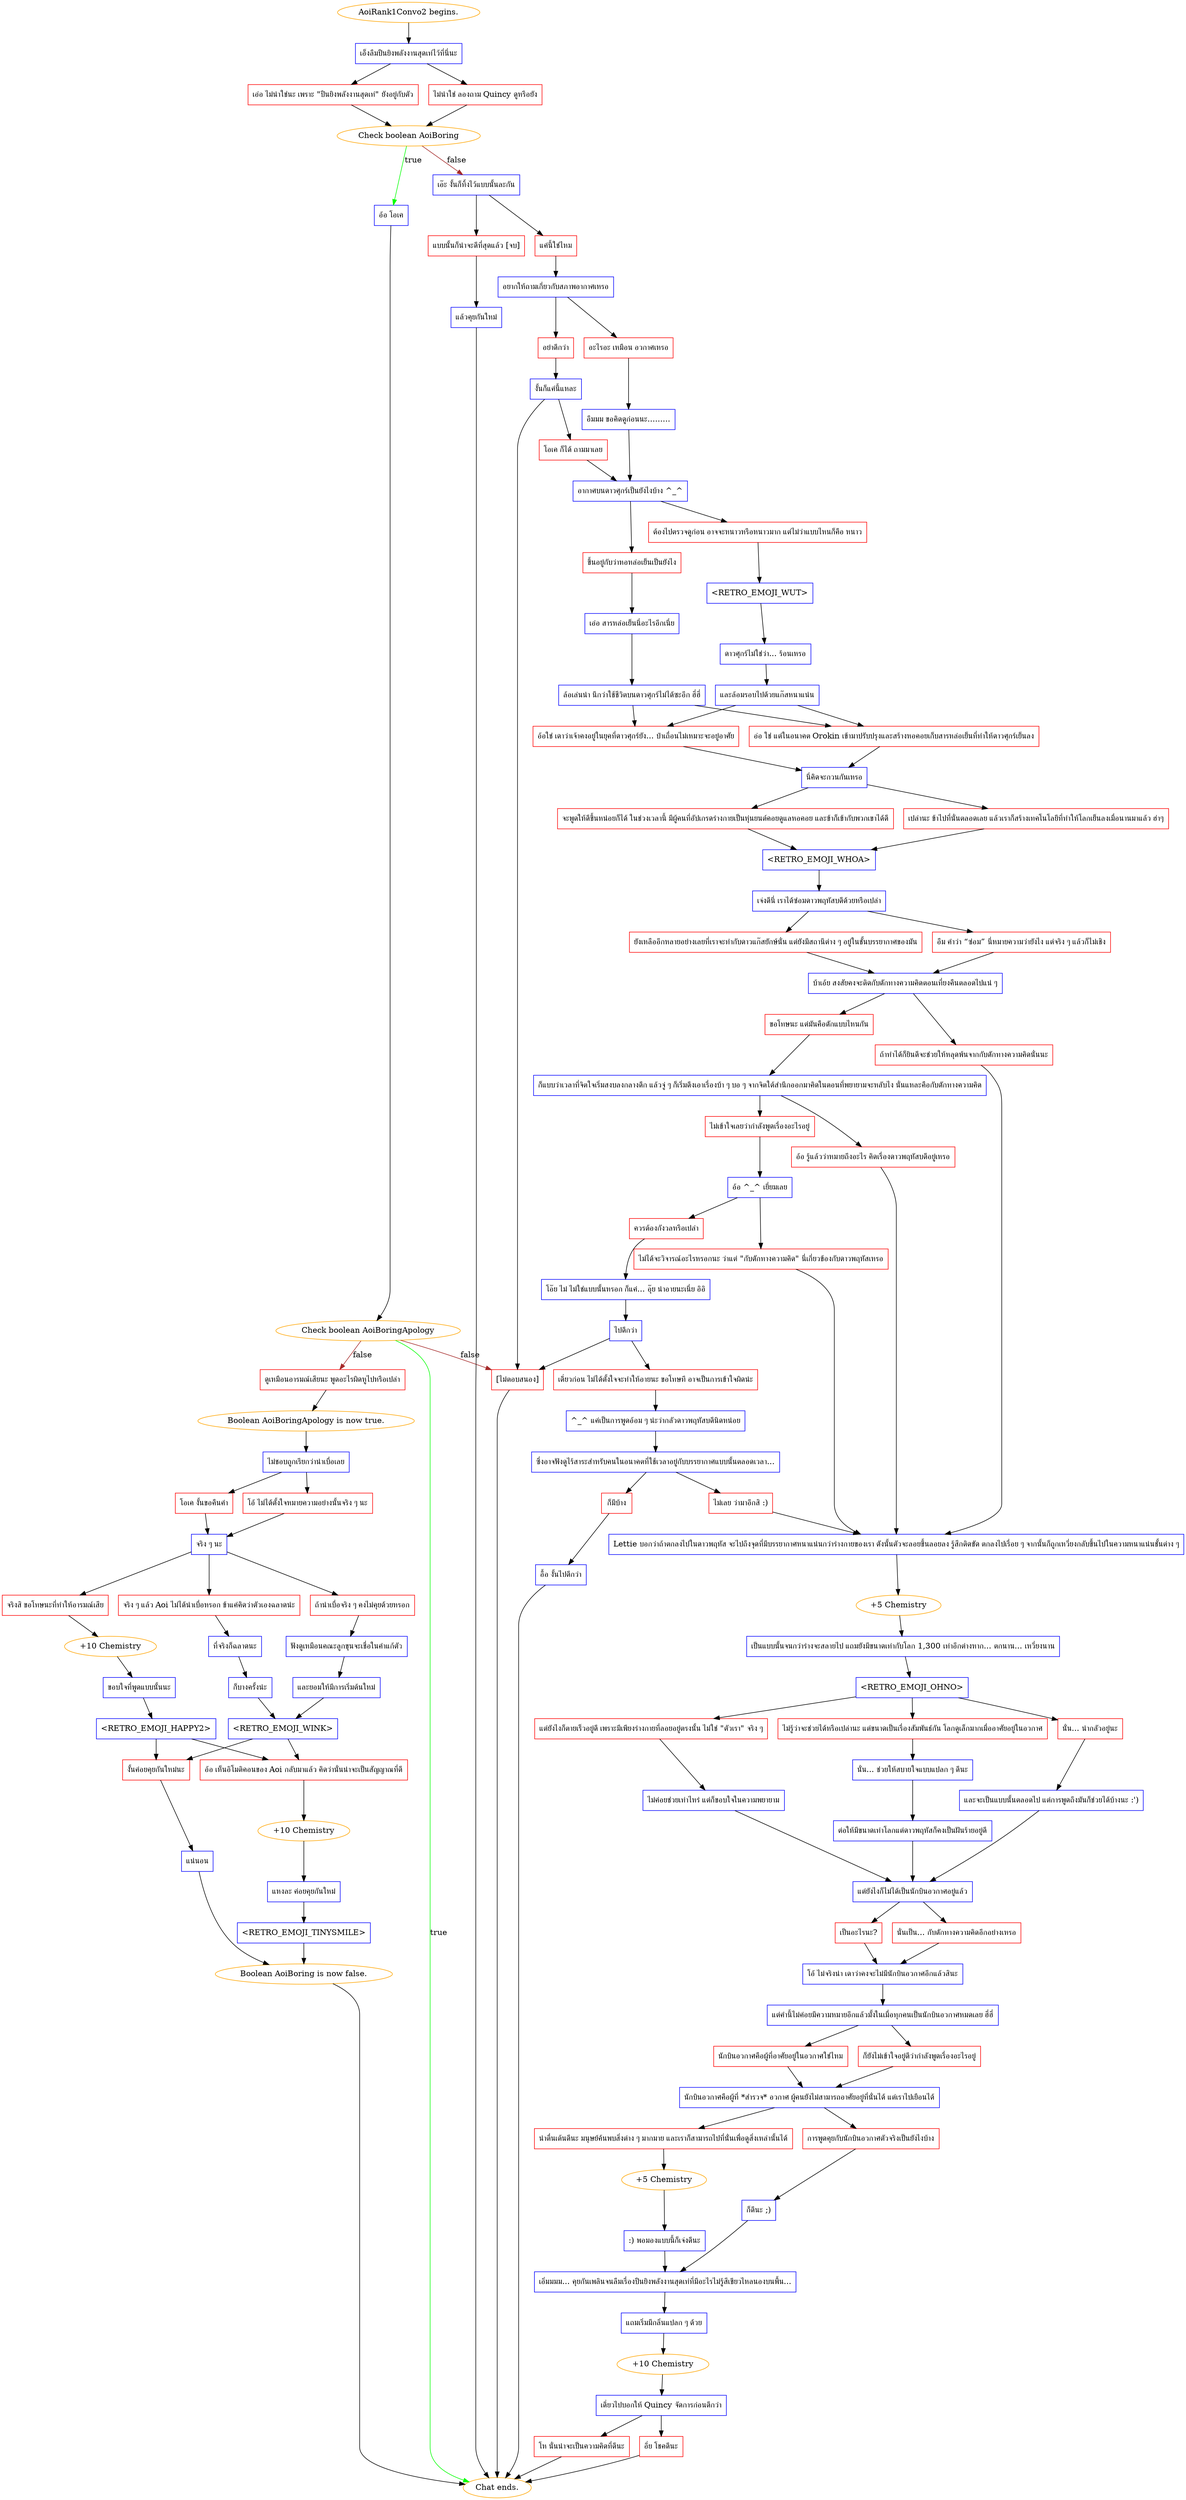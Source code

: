 digraph {
	"AoiRank1Convo2 begins." [color=orange];
		"AoiRank1Convo2 begins." -> j1909191943;
	j1909191943 [label="เอ็งลืมปืนยิงพลังงานสุดเท่ไว้ที่นี่นะ",shape=box,color=blue];
		j1909191943 -> j712550527;
		j1909191943 -> j3137726092;
	j712550527 [label="เอ่อ ไม่น่าใช่นะ เพราะ \"ปืนยิงพลังงานสุดเท่\" ยังอยู่กับตัว",shape=box,color=red];
		j712550527 -> j1717996206;
	j3137726092 [label="ไม่น่าใช่ ลองถาม Quincy ดูหรือยัง",shape=box,color=red];
		j3137726092 -> j1717996206;
	j1717996206 [label="Check boolean AoiBoring",color=orange];
		j1717996206 -> j606126353 [label=true,color=green];
		j1717996206 -> j2777816229 [label=false,color=brown];
	j606126353 [label="อ้อ โอเค",shape=box,color=blue];
		j606126353 -> j2507467571;
	j2777816229 [label="เอ๊ะ งั้นก็ทิ้งไว้แบบนั้นละกัน",shape=box,color=blue];
		j2777816229 -> j551640928;
		j2777816229 -> j758380378;
	j2507467571 [label="Check boolean AoiBoringApology",color=orange];
		j2507467571 -> "Chat ends." [label=true,color=green];
		j2507467571 -> j3883702192 [label=false,color=brown];
		j2507467571 -> j186718899 [label=false,color=brown];
	j551640928 [label="แค่นี้ใช่ไหม",shape=box,color=red];
		j551640928 -> j4272824370;
	j758380378 [label="แบบนั้นก็น่าจะดีที่สุดแล้ว [จบ]",shape=box,color=red];
		j758380378 -> j2163576478;
	"Chat ends." [color=orange];
	j3883702192 [label="ดูเหมือนอารมณ์เสียนะ พูดอะไรผิดหูไปหรือเปล่า",shape=box,color=red];
		j3883702192 -> j798088562;
	j186718899 [label="[ไม่ตอบสนอง]",shape=box,color=red];
		j186718899 -> "Chat ends.";
	j4272824370 [label="อยากให้ถามเกี่ยวกับสภาพอากาศเหรอ",shape=box,color=blue];
		j4272824370 -> j2114962271;
		j4272824370 -> j407140840;
	j2163576478 [label="แล้วคุยกันใหม่",shape=box,color=blue];
		j2163576478 -> "Chat ends.";
	j798088562 [label="Boolean AoiBoringApology is now true.",color=orange];
		j798088562 -> j192805728;
	j2114962271 [label="อะไรอะ เหมือน อวกาศเหรอ",shape=box,color=red];
		j2114962271 -> j1270972967;
	j407140840 [label="อย่าดีกว่า",shape=box,color=red];
		j407140840 -> j1667374129;
	j192805728 [label="ไม่ชอบถูกเรียกว่าน่าเบื่อเลย",shape=box,color=blue];
		j192805728 -> j3705056809;
		j192805728 -> j3804863131;
	j1270972967 [label="อืมมม ขอคิดดูก่อนนะ.........",shape=box,color=blue];
		j1270972967 -> j445590180;
	j1667374129 [label="งั้นก็แค่นี้แหละ",shape=box,color=blue];
		j1667374129 -> j1420326901;
		j1667374129 -> j186718899;
	j3705056809 [label="โอ้ ไม่ได้ตั้งใจหมายความอย่างนั้นจริง ๆ นะ",shape=box,color=red];
		j3705056809 -> j2827738867;
	j3804863131 [label="โอเค งั้นขอคืนคำ",shape=box,color=red];
		j3804863131 -> j2827738867;
	j445590180 [label="อากาศบนดาวศุกร์เป็นยังไงบ้าง ^_^",shape=box,color=blue];
		j445590180 -> j2755718939;
		j445590180 -> j3118563093;
	j1420326901 [label="โอเค ก็ได้ ถามมาเลย",shape=box,color=red];
		j1420326901 -> j445590180;
	j2827738867 [label="จริง ๆ นะ",shape=box,color=blue];
		j2827738867 -> j3074218574;
		j2827738867 -> j2338241397;
		j2827738867 -> j3278541489;
	j2755718939 [label="ขึ้นอยู่กับว่าหอหล่อเย็นเป็นยังไง",shape=box,color=red];
		j2755718939 -> j325938750;
	j3118563093 [label="ต้องไปตรวจดูก่อน อาจจะหนาวหรือหนาวมาก แต่ไม่ว่าแบบไหนก็คือ หนาว",shape=box,color=red];
		j3118563093 -> j887663436;
	j3074218574 [label="จริงสิ ขอโทษนะที่ทำให้อารมณ์เสีย",shape=box,color=red];
		j3074218574 -> j1781993413;
	j2338241397 [label="จริง ๆ แล้ว Aoi ไม่ได้น่าเบื่อหรอก ข้าแค่คิดว่าตัวเองฉลาดน่ะ",shape=box,color=red];
		j2338241397 -> j4205614918;
	j3278541489 [label="ถ้าน่าเบื่อจริง ๆ คงไม่คุยด้วยหรอก",shape=box,color=red];
		j3278541489 -> j3748977481;
	j325938750 [label="เอ่อ สารหล่อเย็นนี่อะไรอีกเนี่ย",shape=box,color=blue];
		j325938750 -> j4216711013;
	j887663436 [label="<RETRO_EMOJI_WUT>",shape=box,color=blue];
		j887663436 -> j3305373237;
	j1781993413 [label="+10 Chemistry",color=orange];
		j1781993413 -> j2027025133;
	j4205614918 [label="ที่จริงก็ฉลาดนะ",shape=box,color=blue];
		j4205614918 -> j4063841599;
	j3748977481 [label="ฟังดูเหมือนคณะลูกขุนจะเชื่อในคำแก้ตัว",shape=box,color=blue];
		j3748977481 -> j3264310691;
	j4216711013 [label="ล้อเล่นน่า นึกว่าใช้ชีวิตบนดาวศุกร์ไม่ได้ซะอีก ฮี่ฮี่",shape=box,color=blue];
		j4216711013 -> j1220974141;
		j4216711013 -> j4094810749;
	j3305373237 [label="ดาวศุกร์ไม่ใช่ว่า... ร้อนเหรอ",shape=box,color=blue];
		j3305373237 -> j66743392;
	j2027025133 [label="ขอบใจที่พูดแบบนั้นนะ",shape=box,color=blue];
		j2027025133 -> j2657560192;
	j4063841599 [label="ก็บางครั้งน่ะ",shape=box,color=blue];
		j4063841599 -> j3097585450;
	j3264310691 [label="และยอมให้มีการเริ่มต้นใหม่",shape=box,color=blue];
		j3264310691 -> j3097585450;
	j1220974141 [label="อ้อใช่ เดาว่าเจ้าคงอยู่ในยุคที่ดาวศุกร์ยัง... ป่าเถื่อนไม่เหมาะจะอยู่อาศัย",shape=box,color=red];
		j1220974141 -> j924538522;
	j4094810749 [label="อ๋อ ใช่ แต่ในอนาคต Orokin เข้ามาปรับปรุงและสร้างหอคอยเก็บสารหล่อเย็นที่ทำให้ดาวศุกร์เย็นลง",shape=box,color=red];
		j4094810749 -> j924538522;
	j66743392 [label="และล้อมรอบไปด้วยแก๊สหนาแน่น",shape=box,color=blue];
		j66743392 -> j1220974141;
		j66743392 -> j4094810749;
	j2657560192 [label="<RETRO_EMOJI_HAPPY2>",shape=box,color=blue];
		j2657560192 -> j4229167381;
		j2657560192 -> j2406173484;
	j3097585450 [label="<RETRO_EMOJI_WINK>",shape=box,color=blue];
		j3097585450 -> j4229167381;
		j3097585450 -> j2406173484;
	j924538522 [label="นี่คิดจะกวนกันเหรอ",shape=box,color=blue];
		j924538522 -> j3119444490;
		j924538522 -> j3937287711;
	j4229167381 [label="งั้นค่อยคุยกันใหม่นะ",shape=box,color=red];
		j4229167381 -> j2958166959;
	j2406173484 [label="อ้อ เห็นอิโมติคอนของ Aoi กลับมาแล้ว คิดว่านั่นน่าจะเป็นสัญญาณที่ดี",shape=box,color=red];
		j2406173484 -> j1265627593;
	j3119444490 [label="จะพูดให้ดีขึ้นหน่อยก็ได้ ในช่วงเวลานี้ มีผู้คนที่อัปเกรดร่างกายเป็นหุ่นยนต์คอยดูแลหอคอย และข้าก็เข้ากับพวกเขาได้ดี",shape=box,color=red];
		j3119444490 -> j2868314395;
	j3937287711 [label="เปล่านะ ข้าไปที่นั่นตลอดเลย แล้วเราก็สร้างเทคโนโลยีที่ทำให้โลกเย็นลงเมื่อนานมาแล้ว ฮ่าๆ",shape=box,color=red];
		j3937287711 -> j2868314395;
	j2958166959 [label="แน่นอน",shape=box,color=blue];
		j2958166959 -> j2581611291;
	j1265627593 [label="+10 Chemistry",color=orange];
		j1265627593 -> j2434722464;
	j2868314395 [label="<RETRO_EMOJI_WHOA>",shape=box,color=blue];
		j2868314395 -> j2240266221;
	j2581611291 [label="Boolean AoiBoring is now false.",color=orange];
		j2581611291 -> "Chat ends.";
	j2434722464 [label="แหงละ ค่อยคุยกันใหม่",shape=box,color=blue];
		j2434722464 -> j153386734;
	j2240266221 [label="เจ๋งดีนี่ เราได้ซ่อมดาวพฤหัสบดีด้วยหรือเปล่า",shape=box,color=blue];
		j2240266221 -> j4006356776;
		j2240266221 -> j1145392291;
	j153386734 [label="<RETRO_EMOJI_TINYSMILE>",shape=box,color=blue];
		j153386734 -> j2581611291;
	j4006356776 [label="ยังเหลืออีกหลายอย่างเลยที่เราจะทำกับดาวแก๊สยักษ์นั่น แต่ยังมีสถานีต่าง ๆ อยู่ในชั้นบรรยากาศของมัน",shape=box,color=red];
		j4006356776 -> j1881304911;
	j1145392291 [label="อืม คำว่า “ซ่อม” นี่หมายความว่ายังไง แต่จริง ๆ แล้วก็ไม่เชิง",shape=box,color=red];
		j1145392291 -> j1881304911;
	j1881304911 [label="บ้าเอ้ย สงสัยคงจะติดกับดักทางความคิดตอนเที่ยงคืนตลอดไปแน่ ๆ",shape=box,color=blue];
		j1881304911 -> j1052749218;
		j1881304911 -> j361481794;
	j1052749218 [label="ถ้าทำได้ก็ยินดีจะช่วยให้หลุดพ้นจากกับดักทางความคิดนั่นนะ",shape=box,color=red];
		j1052749218 -> j2220716112;
	j361481794 [label="ขอโทษนะ แต่มันคือดักแบบไหนกัน",shape=box,color=red];
		j361481794 -> j1203607122;
	j2220716112 [label="Lettie บอกว่าถ้าตกลงไปในดาวพฤหัส จะไปถึงจุดที่มีบรรยากาศหนาแน่นกว่าร่างกายของเรา ดังนั้นตัวจะลอยขึ้นลอยลง รู้สึกติดขัด ตกลงไปเรื่อย ๆ จากนั้นก็ถูกเหวี่ยงกลับขึ้นไปในความหนาแน่นชั้นต่าง ๆ",shape=box,color=blue];
		j2220716112 -> j2940882686;
	j1203607122 [label="ก็แบบว่าเวลาที่จิตใจเริ่มสงบลงกลางดึก แล้วจู่ ๆ ก็เริ่มดึงเอาเรื่องบ้า ๆ บอ ๆ จากจิตใต้สำนึกออกมาคิดในตอนที่พยายามจะหลับไง นั่นแหละคือกับดักทางความคิด",shape=box,color=blue];
		j1203607122 -> j814068112;
		j1203607122 -> j97359367;
	j2940882686 [label="+5 Chemistry",color=orange];
		j2940882686 -> j3166548865;
	j814068112 [label="อ้อ รู้แล้วว่าหมายถึงอะไร คิดเรื่องดาวพฤหัสบดีอยู่เหรอ",shape=box,color=red];
		j814068112 -> j2220716112;
	j97359367 [label="ไม่เข้าใจเลยว่ากำลังพูดเรื่องอะไรอยู่",shape=box,color=red];
		j97359367 -> j1223119199;
	j3166548865 [label="เป็นแบบนั้นจนกว่าร่างจะสลายไป แถมยังมีขนาดเท่ากับโลก 1,300 เท่าอีกต่างหาก... ตกนาน... เหวี่ยงนาน",shape=box,color=blue];
		j3166548865 -> j2783449782;
	j1223119199 [label="อ้อ ^_^ เยี่ยมเลย",shape=box,color=blue];
		j1223119199 -> j3349217816;
		j1223119199 -> j2104608503;
	j2783449782 [label="<RETRO_EMOJI_OHNO>",shape=box,color=blue];
		j2783449782 -> j2969916971;
		j2783449782 -> j3870523647;
		j2783449782 -> j3579714980;
	j3349217816 [label="ไม่ได้จะวิจารณ์อะไรหรอกนะ ว่าแต่ \"กับดักทางความคิด\" นี่เกี่ยวข้องกับดาวพฤหัสเหรอ",shape=box,color=red];
		j3349217816 -> j2220716112;
	j2104608503 [label="ควรต้องกังวลหรือเปล่า",shape=box,color=red];
		j2104608503 -> j2245745780;
	j2969916971 [label="นั่น... น่ากลัวอยู่นะ",shape=box,color=red];
		j2969916971 -> j2074278186;
	j3870523647 [label="แต่ยังไงก็ตายเร็วอยู่ดี เพราะมีเพียงร่างกายที่ลอยอยู่ตรงนั้น ไม่ใช่ \"ตัวเรา\" จริง ๆ",shape=box,color=red];
		j3870523647 -> j3820983510;
	j3579714980 [label="ไม่รู้ว่าจะช่วยได้หรือเปล่านะ แต่ขนาดเป็นเรื่องสัมพันธ์กัน โลกดูเล็กมากเมื่ออาศัยอยู่ในอวกาศ",shape=box,color=red];
		j3579714980 -> j1874330406;
	j2245745780 [label="โอ๊ย ไม่ ไม่ใช่แบบนั้นหรอก ก็แค่... อุ๊ย น่าอายนะเนี่ย อิอิ",shape=box,color=blue];
		j2245745780 -> j2538387682;
	j2074278186 [label="และจะเป็นแบบนั้นตลอดไป แต่การพูดถึงมันก็ช่วยได้บ้างนะ :')",shape=box,color=blue];
		j2074278186 -> j1673563867;
	j3820983510 [label="ไม่ค่อยช่วยเท่าไหร่ แต่ก็ขอบใจในความพยายาม",shape=box,color=blue];
		j3820983510 -> j1673563867;
	j1874330406 [label="นั่น... ช่วยให้สบายใจแบบแปลก ๆ ดีนะ",shape=box,color=blue];
		j1874330406 -> j4215091495;
	j2538387682 [label="ไปดีกว่า",shape=box,color=blue];
		j2538387682 -> j1796699312;
		j2538387682 -> j186718899;
	j1673563867 [label="แต่ยังไงก็ไม่ได้เป็นนักบินอวกาศอยู่แล้ว",shape=box,color=blue];
		j1673563867 -> j3850909390;
		j1673563867 -> j1384931022;
	j4215091495 [label="ต่อให้มีขนาดเท่าโลกแต่ดาวพฤหัสก็คงเป็นฝันร้ายอยู่ดี",shape=box,color=blue];
		j4215091495 -> j1673563867;
	j1796699312 [label="เดี๋ยวก่อน ไม่ได้ตั้งใจจะทำให้อายนะ ขอโทษที อาจเป็นการเข้าใจผิดน่ะ",shape=box,color=red];
		j1796699312 -> j119770960;
	j3850909390 [label="เป็นอะไรนะ?",shape=box,color=red];
		j3850909390 -> j1647013275;
	j1384931022 [label="นั่นเป็น... กับดักทางความคิดอีกอย่างเหรอ",shape=box,color=red];
		j1384931022 -> j1647013275;
	j119770960 [label="^_^ แค่เป็นการพูดอ้อม ๆ น่ะว่ากลัวดาวพฤหัสบดีนิดหน่อย",shape=box,color=blue];
		j119770960 -> j1894349702;
	j1647013275 [label="โอ้ ไม่จริงน่า เดาว่าคงจะไม่มีนักบินอวกาศอีกแล้วสินะ",shape=box,color=blue];
		j1647013275 -> j2231470614;
	j1894349702 [label="ซึ่งอาจฟังดูไร้สาระสำหรับคนในอนาคตที่ใช้เวลาอยู่กับบรรยากาศแบบนั้นตลอดเวลา...",shape=box,color=blue];
		j1894349702 -> j357473737;
		j1894349702 -> j161224328;
	j2231470614 [label="แต่คำนี้ไม่ค่อยมีความหมายอีกแล้วมั้งในเมื่อทุกคนเป็นนักบินอวกาศหมดเลย ฮี่ฮี่",shape=box,color=blue];
		j2231470614 -> j781621827;
		j2231470614 -> j1378529811;
	j357473737 [label="ไม่เลย ว่ามาอีกสิ :)",shape=box,color=red];
		j357473737 -> j2220716112;
	j161224328 [label="ก็มีบ้าง",shape=box,color=red];
		j161224328 -> j4196831061;
	j781621827 [label="นักบินอวกาศคือผู้ที่อาศัยอยู่ในอวกาศใช่ไหม",shape=box,color=red];
		j781621827 -> j2803708599;
	j1378529811 [label="ก็ยังไม่เข้าใจอยู่ดีว่ากำลังพูดเรื่องอะไรอยู่",shape=box,color=red];
		j1378529811 -> j2803708599;
	j4196831061 [label="อื้อ งั้นไปดีกว่า",shape=box,color=blue];
		j4196831061 -> "Chat ends.";
	j2803708599 [label="นักบินอวกาศคือผู้ที่ *สำรวจ* อวกาศ ผู้คนยังไม่สามารถอาศัยอยู่ที่นั่นได้ แต่เราไปเยือนได้",shape=box,color=blue];
		j2803708599 -> j1694339616;
		j2803708599 -> j3487772922;
	j1694339616 [label="น่าตื่นเต้นดีนะ มนุษย์ค้นพบสิ่งต่าง ๆ มากมาย และเราก็สามารถไปที่นั่นเพื่อดูสิ่งเหล่านั้นได้",shape=box,color=red];
		j1694339616 -> j2325138352;
	j3487772922 [label="การพูดคุยกับนักบินอวกาศตัวจริงเป็นยังไงบ้าง",shape=box,color=red];
		j3487772922 -> j3892417685;
	j2325138352 [label="+5 Chemistry",color=orange];
		j2325138352 -> j3160887182;
	j3892417685 [label="ก็ดีนะ ;)",shape=box,color=blue];
		j3892417685 -> j424392349;
	j3160887182 [label=":) พอมองแบบนี้ก็เจ๋งดีนะ",shape=box,color=blue];
		j3160887182 -> j424392349;
	j424392349 [label="เอิ่มมมม... คุยกันเพลินจนลืมเรื่องปืนยิงพลังงานสุดเท่ที่มีอะไรไม่รู้สีเขียวไหลนองบนพื้น...",shape=box,color=blue];
		j424392349 -> j1607578585;
	j1607578585 [label="แถมเริ่มมีกลิ่นแปลก ๆ ด้วย",shape=box,color=blue];
		j1607578585 -> j100705511;
	j100705511 [label="+10 Chemistry",color=orange];
		j100705511 -> j2062405906;
	j2062405906 [label="เดี๋ยวไปบอกให้ Quincy จัดการก่อนดีกว่า",shape=box,color=blue];
		j2062405906 -> j680110315;
		j2062405906 -> j2630140142;
	j680110315 [label="อึ๋ย โชคดีนะ",shape=box,color=red];
		j680110315 -> "Chat ends.";
	j2630140142 [label="โห นั่นน่าจะเป็นความคิดที่ดีนะ",shape=box,color=red];
		j2630140142 -> "Chat ends.";
}